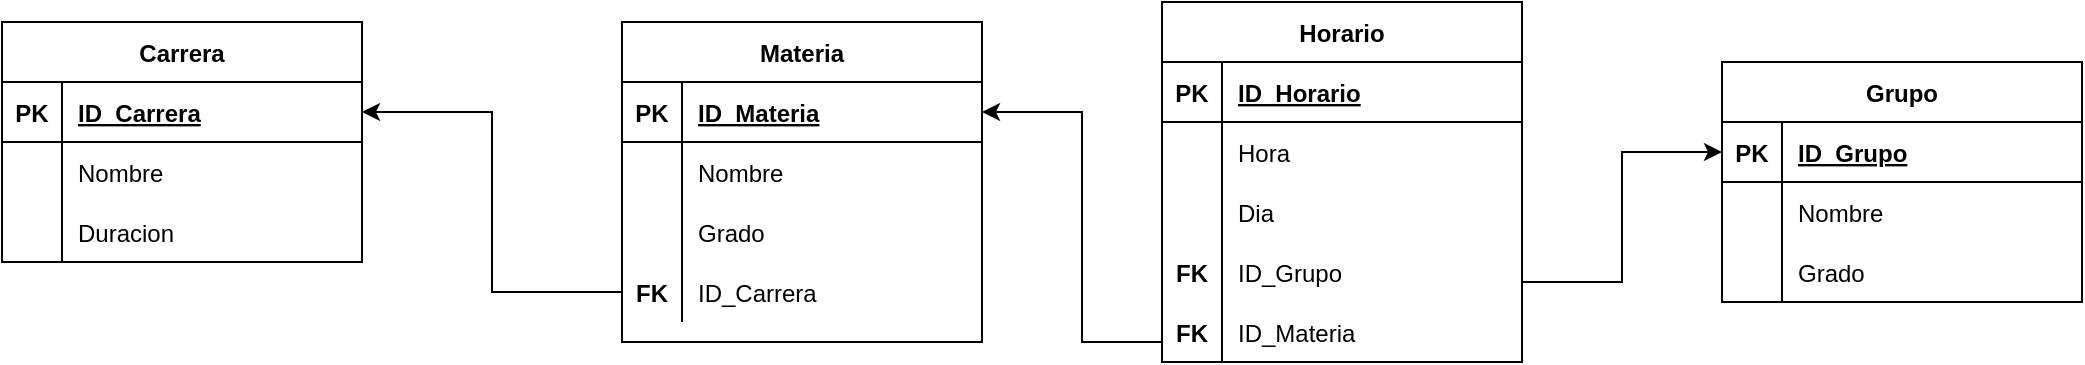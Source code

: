 <mxfile version="19.0.3" type="device"><diagram id="LYBuSKRIKx8HDJNw_FkW" name="Página-1"><mxGraphModel dx="1185" dy="721" grid="1" gridSize="10" guides="1" tooltips="1" connect="1" arrows="1" fold="1" page="1" pageScale="1" pageWidth="827" pageHeight="1169" math="0" shadow="0"><root><mxCell id="0"/><mxCell id="1" parent="0"/><mxCell id="rKTZNWWt-1gcSbxEl7pl-1" value="Carrera" style="shape=table;startSize=30;container=1;collapsible=1;childLayout=tableLayout;fixedRows=1;rowLines=0;fontStyle=1;align=center;resizeLast=1;" vertex="1" parent="1"><mxGeometry x="150" y="110" width="180" height="120" as="geometry"/></mxCell><mxCell id="rKTZNWWt-1gcSbxEl7pl-2" value="" style="shape=tableRow;horizontal=0;startSize=0;swimlaneHead=0;swimlaneBody=0;fillColor=none;collapsible=0;dropTarget=0;points=[[0,0.5],[1,0.5]];portConstraint=eastwest;top=0;left=0;right=0;bottom=1;" vertex="1" parent="rKTZNWWt-1gcSbxEl7pl-1"><mxGeometry y="30" width="180" height="30" as="geometry"/></mxCell><mxCell id="rKTZNWWt-1gcSbxEl7pl-3" value="PK" style="shape=partialRectangle;connectable=0;fillColor=none;top=0;left=0;bottom=0;right=0;fontStyle=1;overflow=hidden;" vertex="1" parent="rKTZNWWt-1gcSbxEl7pl-2"><mxGeometry width="30" height="30" as="geometry"><mxRectangle width="30" height="30" as="alternateBounds"/></mxGeometry></mxCell><mxCell id="rKTZNWWt-1gcSbxEl7pl-4" value="ID_Carrera" style="shape=partialRectangle;connectable=0;fillColor=none;top=0;left=0;bottom=0;right=0;align=left;spacingLeft=6;fontStyle=5;overflow=hidden;" vertex="1" parent="rKTZNWWt-1gcSbxEl7pl-2"><mxGeometry x="30" width="150" height="30" as="geometry"><mxRectangle width="150" height="30" as="alternateBounds"/></mxGeometry></mxCell><mxCell id="rKTZNWWt-1gcSbxEl7pl-5" value="" style="shape=tableRow;horizontal=0;startSize=0;swimlaneHead=0;swimlaneBody=0;fillColor=none;collapsible=0;dropTarget=0;points=[[0,0.5],[1,0.5]];portConstraint=eastwest;top=0;left=0;right=0;bottom=0;" vertex="1" parent="rKTZNWWt-1gcSbxEl7pl-1"><mxGeometry y="60" width="180" height="30" as="geometry"/></mxCell><mxCell id="rKTZNWWt-1gcSbxEl7pl-6" value="" style="shape=partialRectangle;connectable=0;fillColor=none;top=0;left=0;bottom=0;right=0;editable=1;overflow=hidden;" vertex="1" parent="rKTZNWWt-1gcSbxEl7pl-5"><mxGeometry width="30" height="30" as="geometry"><mxRectangle width="30" height="30" as="alternateBounds"/></mxGeometry></mxCell><mxCell id="rKTZNWWt-1gcSbxEl7pl-7" value="Nombre" style="shape=partialRectangle;connectable=0;fillColor=none;top=0;left=0;bottom=0;right=0;align=left;spacingLeft=6;overflow=hidden;" vertex="1" parent="rKTZNWWt-1gcSbxEl7pl-5"><mxGeometry x="30" width="150" height="30" as="geometry"><mxRectangle width="150" height="30" as="alternateBounds"/></mxGeometry></mxCell><mxCell id="rKTZNWWt-1gcSbxEl7pl-8" value="" style="shape=tableRow;horizontal=0;startSize=0;swimlaneHead=0;swimlaneBody=0;fillColor=none;collapsible=0;dropTarget=0;points=[[0,0.5],[1,0.5]];portConstraint=eastwest;top=0;left=0;right=0;bottom=0;" vertex="1" parent="rKTZNWWt-1gcSbxEl7pl-1"><mxGeometry y="90" width="180" height="30" as="geometry"/></mxCell><mxCell id="rKTZNWWt-1gcSbxEl7pl-9" value="" style="shape=partialRectangle;connectable=0;fillColor=none;top=0;left=0;bottom=0;right=0;editable=1;overflow=hidden;" vertex="1" parent="rKTZNWWt-1gcSbxEl7pl-8"><mxGeometry width="30" height="30" as="geometry"><mxRectangle width="30" height="30" as="alternateBounds"/></mxGeometry></mxCell><mxCell id="rKTZNWWt-1gcSbxEl7pl-10" value="Duracion" style="shape=partialRectangle;connectable=0;fillColor=none;top=0;left=0;bottom=0;right=0;align=left;spacingLeft=6;overflow=hidden;" vertex="1" parent="rKTZNWWt-1gcSbxEl7pl-8"><mxGeometry x="30" width="150" height="30" as="geometry"><mxRectangle width="150" height="30" as="alternateBounds"/></mxGeometry></mxCell><mxCell id="rKTZNWWt-1gcSbxEl7pl-14" value="Materia" style="shape=table;startSize=30;container=1;collapsible=1;childLayout=tableLayout;fixedRows=1;rowLines=0;fontStyle=1;align=center;resizeLast=1;" vertex="1" parent="1"><mxGeometry x="460" y="110" width="180" height="160" as="geometry"/></mxCell><mxCell id="rKTZNWWt-1gcSbxEl7pl-15" value="" style="shape=tableRow;horizontal=0;startSize=0;swimlaneHead=0;swimlaneBody=0;fillColor=none;collapsible=0;dropTarget=0;points=[[0,0.5],[1,0.5]];portConstraint=eastwest;top=0;left=0;right=0;bottom=1;" vertex="1" parent="rKTZNWWt-1gcSbxEl7pl-14"><mxGeometry y="30" width="180" height="30" as="geometry"/></mxCell><mxCell id="rKTZNWWt-1gcSbxEl7pl-16" value="PK" style="shape=partialRectangle;connectable=0;fillColor=none;top=0;left=0;bottom=0;right=0;fontStyle=1;overflow=hidden;" vertex="1" parent="rKTZNWWt-1gcSbxEl7pl-15"><mxGeometry width="30" height="30" as="geometry"><mxRectangle width="30" height="30" as="alternateBounds"/></mxGeometry></mxCell><mxCell id="rKTZNWWt-1gcSbxEl7pl-17" value="ID_Materia" style="shape=partialRectangle;connectable=0;fillColor=none;top=0;left=0;bottom=0;right=0;align=left;spacingLeft=6;fontStyle=5;overflow=hidden;" vertex="1" parent="rKTZNWWt-1gcSbxEl7pl-15"><mxGeometry x="30" width="150" height="30" as="geometry"><mxRectangle width="150" height="30" as="alternateBounds"/></mxGeometry></mxCell><mxCell id="rKTZNWWt-1gcSbxEl7pl-18" value="" style="shape=tableRow;horizontal=0;startSize=0;swimlaneHead=0;swimlaneBody=0;fillColor=none;collapsible=0;dropTarget=0;points=[[0,0.5],[1,0.5]];portConstraint=eastwest;top=0;left=0;right=0;bottom=0;" vertex="1" parent="rKTZNWWt-1gcSbxEl7pl-14"><mxGeometry y="60" width="180" height="30" as="geometry"/></mxCell><mxCell id="rKTZNWWt-1gcSbxEl7pl-19" value="" style="shape=partialRectangle;connectable=0;fillColor=none;top=0;left=0;bottom=0;right=0;editable=1;overflow=hidden;" vertex="1" parent="rKTZNWWt-1gcSbxEl7pl-18"><mxGeometry width="30" height="30" as="geometry"><mxRectangle width="30" height="30" as="alternateBounds"/></mxGeometry></mxCell><mxCell id="rKTZNWWt-1gcSbxEl7pl-20" value="Nombre" style="shape=partialRectangle;connectable=0;fillColor=none;top=0;left=0;bottom=0;right=0;align=left;spacingLeft=6;overflow=hidden;" vertex="1" parent="rKTZNWWt-1gcSbxEl7pl-18"><mxGeometry x="30" width="150" height="30" as="geometry"><mxRectangle width="150" height="30" as="alternateBounds"/></mxGeometry></mxCell><mxCell id="rKTZNWWt-1gcSbxEl7pl-21" value="" style="shape=tableRow;horizontal=0;startSize=0;swimlaneHead=0;swimlaneBody=0;fillColor=none;collapsible=0;dropTarget=0;points=[[0,0.5],[1,0.5]];portConstraint=eastwest;top=0;left=0;right=0;bottom=0;" vertex="1" parent="rKTZNWWt-1gcSbxEl7pl-14"><mxGeometry y="90" width="180" height="30" as="geometry"/></mxCell><mxCell id="rKTZNWWt-1gcSbxEl7pl-22" value="" style="shape=partialRectangle;connectable=0;fillColor=none;top=0;left=0;bottom=0;right=0;editable=1;overflow=hidden;" vertex="1" parent="rKTZNWWt-1gcSbxEl7pl-21"><mxGeometry width="30" height="30" as="geometry"><mxRectangle width="30" height="30" as="alternateBounds"/></mxGeometry></mxCell><mxCell id="rKTZNWWt-1gcSbxEl7pl-23" value="Grado" style="shape=partialRectangle;connectable=0;fillColor=none;top=0;left=0;bottom=0;right=0;align=left;spacingLeft=6;overflow=hidden;" vertex="1" parent="rKTZNWWt-1gcSbxEl7pl-21"><mxGeometry x="30" width="150" height="30" as="geometry"><mxRectangle width="150" height="30" as="alternateBounds"/></mxGeometry></mxCell><mxCell id="rKTZNWWt-1gcSbxEl7pl-24" value="" style="shape=tableRow;horizontal=0;startSize=0;swimlaneHead=0;swimlaneBody=0;fillColor=none;collapsible=0;dropTarget=0;points=[[0,0.5],[1,0.5]];portConstraint=eastwest;top=0;left=0;right=0;bottom=0;" vertex="1" parent="rKTZNWWt-1gcSbxEl7pl-14"><mxGeometry y="120" width="180" height="30" as="geometry"/></mxCell><mxCell id="rKTZNWWt-1gcSbxEl7pl-25" value="" style="shape=partialRectangle;connectable=0;fillColor=none;top=0;left=0;bottom=0;right=0;editable=1;overflow=hidden;" vertex="1" parent="rKTZNWWt-1gcSbxEl7pl-24"><mxGeometry width="30" height="30" as="geometry"><mxRectangle width="30" height="30" as="alternateBounds"/></mxGeometry></mxCell><mxCell id="rKTZNWWt-1gcSbxEl7pl-26" value="ID_Carrera" style="shape=partialRectangle;connectable=0;fillColor=none;top=0;left=0;bottom=0;right=0;align=left;spacingLeft=6;overflow=hidden;" vertex="1" parent="rKTZNWWt-1gcSbxEl7pl-24"><mxGeometry x="30" width="150" height="30" as="geometry"><mxRectangle width="150" height="30" as="alternateBounds"/></mxGeometry></mxCell><mxCell id="rKTZNWWt-1gcSbxEl7pl-38" value="Grupo" style="shape=table;startSize=30;container=1;collapsible=1;childLayout=tableLayout;fixedRows=1;rowLines=0;fontStyle=1;align=center;resizeLast=1;" vertex="1" parent="1"><mxGeometry x="1010" y="130" width="180" height="120" as="geometry"/></mxCell><mxCell id="rKTZNWWt-1gcSbxEl7pl-39" value="" style="shape=tableRow;horizontal=0;startSize=0;swimlaneHead=0;swimlaneBody=0;fillColor=none;collapsible=0;dropTarget=0;points=[[0,0.5],[1,0.5]];portConstraint=eastwest;top=0;left=0;right=0;bottom=1;" vertex="1" parent="rKTZNWWt-1gcSbxEl7pl-38"><mxGeometry y="30" width="180" height="30" as="geometry"/></mxCell><mxCell id="rKTZNWWt-1gcSbxEl7pl-40" value="PK" style="shape=partialRectangle;connectable=0;fillColor=none;top=0;left=0;bottom=0;right=0;fontStyle=1;overflow=hidden;" vertex="1" parent="rKTZNWWt-1gcSbxEl7pl-39"><mxGeometry width="30" height="30" as="geometry"><mxRectangle width="30" height="30" as="alternateBounds"/></mxGeometry></mxCell><mxCell id="rKTZNWWt-1gcSbxEl7pl-41" value="ID_Grupo" style="shape=partialRectangle;connectable=0;fillColor=none;top=0;left=0;bottom=0;right=0;align=left;spacingLeft=6;fontStyle=5;overflow=hidden;" vertex="1" parent="rKTZNWWt-1gcSbxEl7pl-39"><mxGeometry x="30" width="150" height="30" as="geometry"><mxRectangle width="150" height="30" as="alternateBounds"/></mxGeometry></mxCell><mxCell id="rKTZNWWt-1gcSbxEl7pl-42" value="" style="shape=tableRow;horizontal=0;startSize=0;swimlaneHead=0;swimlaneBody=0;fillColor=none;collapsible=0;dropTarget=0;points=[[0,0.5],[1,0.5]];portConstraint=eastwest;top=0;left=0;right=0;bottom=0;" vertex="1" parent="rKTZNWWt-1gcSbxEl7pl-38"><mxGeometry y="60" width="180" height="30" as="geometry"/></mxCell><mxCell id="rKTZNWWt-1gcSbxEl7pl-43" value="" style="shape=partialRectangle;connectable=0;fillColor=none;top=0;left=0;bottom=0;right=0;editable=1;overflow=hidden;" vertex="1" parent="rKTZNWWt-1gcSbxEl7pl-42"><mxGeometry width="30" height="30" as="geometry"><mxRectangle width="30" height="30" as="alternateBounds"/></mxGeometry></mxCell><mxCell id="rKTZNWWt-1gcSbxEl7pl-44" value="Nombre" style="shape=partialRectangle;connectable=0;fillColor=none;top=0;left=0;bottom=0;right=0;align=left;spacingLeft=6;overflow=hidden;" vertex="1" parent="rKTZNWWt-1gcSbxEl7pl-42"><mxGeometry x="30" width="150" height="30" as="geometry"><mxRectangle width="150" height="30" as="alternateBounds"/></mxGeometry></mxCell><mxCell id="rKTZNWWt-1gcSbxEl7pl-45" value="" style="shape=tableRow;horizontal=0;startSize=0;swimlaneHead=0;swimlaneBody=0;fillColor=none;collapsible=0;dropTarget=0;points=[[0,0.5],[1,0.5]];portConstraint=eastwest;top=0;left=0;right=0;bottom=0;" vertex="1" parent="rKTZNWWt-1gcSbxEl7pl-38"><mxGeometry y="90" width="180" height="30" as="geometry"/></mxCell><mxCell id="rKTZNWWt-1gcSbxEl7pl-46" value="" style="shape=partialRectangle;connectable=0;fillColor=none;top=0;left=0;bottom=0;right=0;editable=1;overflow=hidden;" vertex="1" parent="rKTZNWWt-1gcSbxEl7pl-45"><mxGeometry width="30" height="30" as="geometry"><mxRectangle width="30" height="30" as="alternateBounds"/></mxGeometry></mxCell><mxCell id="rKTZNWWt-1gcSbxEl7pl-47" value="Grado" style="shape=partialRectangle;connectable=0;fillColor=none;top=0;left=0;bottom=0;right=0;align=left;spacingLeft=6;overflow=hidden;" vertex="1" parent="rKTZNWWt-1gcSbxEl7pl-45"><mxGeometry x="30" width="150" height="30" as="geometry"><mxRectangle width="150" height="30" as="alternateBounds"/></mxGeometry></mxCell><mxCell id="rKTZNWWt-1gcSbxEl7pl-51" value="Horario" style="shape=table;startSize=30;container=1;collapsible=1;childLayout=tableLayout;fixedRows=1;rowLines=0;fontStyle=1;align=center;resizeLast=1;" vertex="1" parent="1"><mxGeometry x="730" y="100" width="180" height="180" as="geometry"/></mxCell><mxCell id="rKTZNWWt-1gcSbxEl7pl-52" value="" style="shape=tableRow;horizontal=0;startSize=0;swimlaneHead=0;swimlaneBody=0;fillColor=none;collapsible=0;dropTarget=0;points=[[0,0.5],[1,0.5]];portConstraint=eastwest;top=0;left=0;right=0;bottom=1;" vertex="1" parent="rKTZNWWt-1gcSbxEl7pl-51"><mxGeometry y="30" width="180" height="30" as="geometry"/></mxCell><mxCell id="rKTZNWWt-1gcSbxEl7pl-53" value="PK" style="shape=partialRectangle;connectable=0;fillColor=none;top=0;left=0;bottom=0;right=0;fontStyle=1;overflow=hidden;" vertex="1" parent="rKTZNWWt-1gcSbxEl7pl-52"><mxGeometry width="30" height="30" as="geometry"><mxRectangle width="30" height="30" as="alternateBounds"/></mxGeometry></mxCell><mxCell id="rKTZNWWt-1gcSbxEl7pl-54" value="ID_Horario" style="shape=partialRectangle;connectable=0;fillColor=none;top=0;left=0;bottom=0;right=0;align=left;spacingLeft=6;fontStyle=5;overflow=hidden;" vertex="1" parent="rKTZNWWt-1gcSbxEl7pl-52"><mxGeometry x="30" width="150" height="30" as="geometry"><mxRectangle width="150" height="30" as="alternateBounds"/></mxGeometry></mxCell><mxCell id="rKTZNWWt-1gcSbxEl7pl-55" value="" style="shape=tableRow;horizontal=0;startSize=0;swimlaneHead=0;swimlaneBody=0;fillColor=none;collapsible=0;dropTarget=0;points=[[0,0.5],[1,0.5]];portConstraint=eastwest;top=0;left=0;right=0;bottom=0;" vertex="1" parent="rKTZNWWt-1gcSbxEl7pl-51"><mxGeometry y="60" width="180" height="30" as="geometry"/></mxCell><mxCell id="rKTZNWWt-1gcSbxEl7pl-56" value="" style="shape=partialRectangle;connectable=0;fillColor=none;top=0;left=0;bottom=0;right=0;editable=1;overflow=hidden;" vertex="1" parent="rKTZNWWt-1gcSbxEl7pl-55"><mxGeometry width="30" height="30" as="geometry"><mxRectangle width="30" height="30" as="alternateBounds"/></mxGeometry></mxCell><mxCell id="rKTZNWWt-1gcSbxEl7pl-57" value="Hora" style="shape=partialRectangle;connectable=0;fillColor=none;top=0;left=0;bottom=0;right=0;align=left;spacingLeft=6;overflow=hidden;" vertex="1" parent="rKTZNWWt-1gcSbxEl7pl-55"><mxGeometry x="30" width="150" height="30" as="geometry"><mxRectangle width="150" height="30" as="alternateBounds"/></mxGeometry></mxCell><mxCell id="rKTZNWWt-1gcSbxEl7pl-58" value="" style="shape=tableRow;horizontal=0;startSize=0;swimlaneHead=0;swimlaneBody=0;fillColor=none;collapsible=0;dropTarget=0;points=[[0,0.5],[1,0.5]];portConstraint=eastwest;top=0;left=0;right=0;bottom=0;" vertex="1" parent="rKTZNWWt-1gcSbxEl7pl-51"><mxGeometry y="90" width="180" height="30" as="geometry"/></mxCell><mxCell id="rKTZNWWt-1gcSbxEl7pl-59" value="" style="shape=partialRectangle;connectable=0;fillColor=none;top=0;left=0;bottom=0;right=0;editable=1;overflow=hidden;" vertex="1" parent="rKTZNWWt-1gcSbxEl7pl-58"><mxGeometry width="30" height="30" as="geometry"><mxRectangle width="30" height="30" as="alternateBounds"/></mxGeometry></mxCell><mxCell id="rKTZNWWt-1gcSbxEl7pl-60" value="Dia" style="shape=partialRectangle;connectable=0;fillColor=none;top=0;left=0;bottom=0;right=0;align=left;spacingLeft=6;overflow=hidden;" vertex="1" parent="rKTZNWWt-1gcSbxEl7pl-58"><mxGeometry x="30" width="150" height="30" as="geometry"><mxRectangle width="150" height="30" as="alternateBounds"/></mxGeometry></mxCell><mxCell id="rKTZNWWt-1gcSbxEl7pl-61" value="" style="shape=tableRow;horizontal=0;startSize=0;swimlaneHead=0;swimlaneBody=0;fillColor=none;collapsible=0;dropTarget=0;points=[[0,0.5],[1,0.5]];portConstraint=eastwest;top=0;left=0;right=0;bottom=0;" vertex="1" parent="rKTZNWWt-1gcSbxEl7pl-51"><mxGeometry y="120" width="180" height="60" as="geometry"/></mxCell><mxCell id="rKTZNWWt-1gcSbxEl7pl-62" value="" style="shape=partialRectangle;connectable=0;fillColor=none;top=0;left=0;bottom=0;right=0;editable=1;overflow=hidden;" vertex="1" parent="rKTZNWWt-1gcSbxEl7pl-61"><mxGeometry width="30" height="60" as="geometry"><mxRectangle width="30" height="60" as="alternateBounds"/></mxGeometry></mxCell><mxCell id="rKTZNWWt-1gcSbxEl7pl-63" value="" style="shape=partialRectangle;connectable=0;fillColor=none;top=0;left=0;bottom=0;right=0;align=left;spacingLeft=6;overflow=hidden;" vertex="1" parent="rKTZNWWt-1gcSbxEl7pl-61"><mxGeometry x="30" width="150" height="60" as="geometry"><mxRectangle width="150" height="60" as="alternateBounds"/></mxGeometry></mxCell><mxCell id="rKTZNWWt-1gcSbxEl7pl-64" style="edgeStyle=orthogonalEdgeStyle;rounded=0;orthogonalLoop=1;jettySize=auto;html=1;entryX=1;entryY=0.5;entryDx=0;entryDy=0;" edge="1" parent="1" source="rKTZNWWt-1gcSbxEl7pl-24" target="rKTZNWWt-1gcSbxEl7pl-2"><mxGeometry relative="1" as="geometry"/></mxCell><mxCell id="rKTZNWWt-1gcSbxEl7pl-66" value="ID_Grupo" style="shape=partialRectangle;connectable=0;fillColor=none;top=0;left=0;bottom=0;right=0;align=left;spacingLeft=6;overflow=hidden;" vertex="1" parent="1"><mxGeometry x="760" y="220" width="150" height="30" as="geometry"><mxRectangle width="150" height="30" as="alternateBounds"/></mxGeometry></mxCell><mxCell id="rKTZNWWt-1gcSbxEl7pl-67" value="ID_Materia" style="shape=partialRectangle;connectable=0;fillColor=none;top=0;left=0;bottom=0;right=0;align=left;spacingLeft=6;overflow=hidden;" vertex="1" parent="1"><mxGeometry x="760" y="250" width="150" height="30" as="geometry"><mxRectangle width="150" height="30" as="alternateBounds"/></mxGeometry></mxCell><mxCell id="rKTZNWWt-1gcSbxEl7pl-68" value="FK" style="shape=partialRectangle;connectable=0;fillColor=none;top=0;left=0;bottom=0;right=0;fontStyle=1;overflow=hidden;" vertex="1" parent="1"><mxGeometry x="460" y="230" width="30" height="30" as="geometry"><mxRectangle width="30" height="30" as="alternateBounds"/></mxGeometry></mxCell><mxCell id="rKTZNWWt-1gcSbxEl7pl-69" value="FK" style="shape=partialRectangle;connectable=0;fillColor=none;top=0;left=0;bottom=0;right=0;fontStyle=1;overflow=hidden;" vertex="1" parent="1"><mxGeometry x="730" y="220" width="30" height="30" as="geometry"><mxRectangle width="30" height="30" as="alternateBounds"/></mxGeometry></mxCell><mxCell id="rKTZNWWt-1gcSbxEl7pl-70" value="FK" style="shape=partialRectangle;connectable=0;fillColor=none;top=0;left=0;bottom=0;right=0;fontStyle=1;overflow=hidden;" vertex="1" parent="1"><mxGeometry x="730" y="250" width="30" height="30" as="geometry"><mxRectangle width="30" height="30" as="alternateBounds"/></mxGeometry></mxCell><mxCell id="rKTZNWWt-1gcSbxEl7pl-71" value="" style="endArrow=classic;html=1;rounded=0;entryX=1;entryY=0.5;entryDx=0;entryDy=0;edgeStyle=orthogonalEdgeStyle;" edge="1" parent="1" target="rKTZNWWt-1gcSbxEl7pl-15"><mxGeometry width="50" height="50" relative="1" as="geometry"><mxPoint x="730" y="270" as="sourcePoint"/><mxPoint x="680" y="290" as="targetPoint"/><Array as="points"><mxPoint x="690" y="270"/><mxPoint x="690" y="155"/></Array></mxGeometry></mxCell><mxCell id="rKTZNWWt-1gcSbxEl7pl-72" value="" style="endArrow=classic;html=1;rounded=0;entryX=0;entryY=0.5;entryDx=0;entryDy=0;edgeStyle=orthogonalEdgeStyle;" edge="1" parent="1" target="rKTZNWWt-1gcSbxEl7pl-39"><mxGeometry width="50" height="50" relative="1" as="geometry"><mxPoint x="910" y="240" as="sourcePoint"/><mxPoint x="980" y="220" as="targetPoint"/><Array as="points"><mxPoint x="960" y="240"/><mxPoint x="960" y="175"/></Array></mxGeometry></mxCell></root></mxGraphModel></diagram></mxfile>